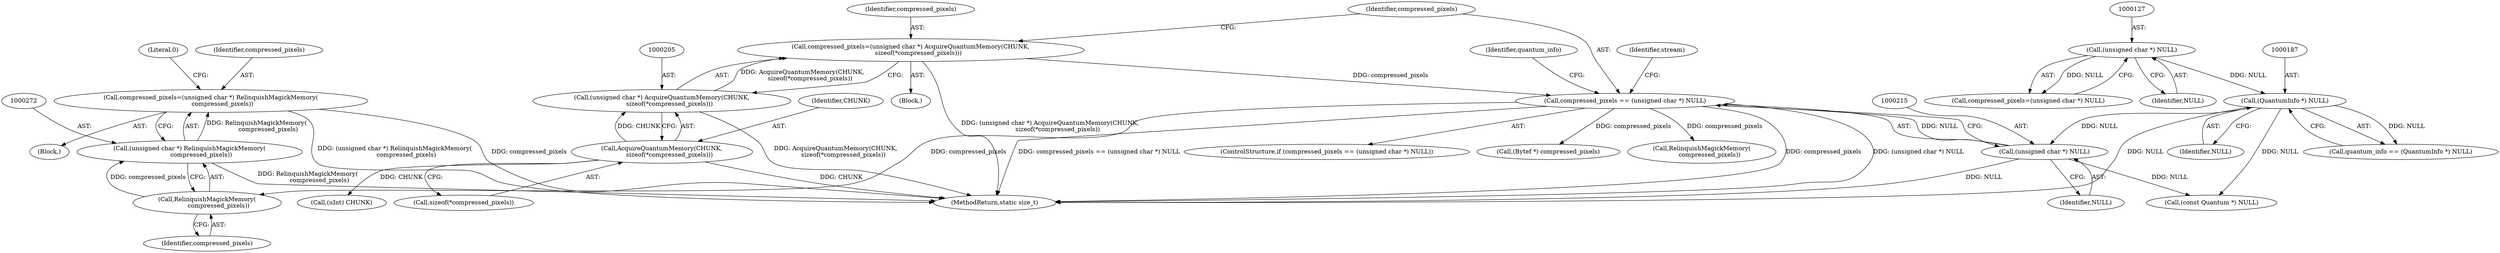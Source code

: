 digraph "0_ImageMagick_8a43abefb38c5e29138e1c9c515b313363541c06@pointer" {
"1000269" [label="(Call,compressed_pixels=(unsigned char *) RelinquishMagickMemory(\n            compressed_pixels))"];
"1000271" [label="(Call,(unsigned char *) RelinquishMagickMemory(\n            compressed_pixels))"];
"1000273" [label="(Call,RelinquishMagickMemory(\n            compressed_pixels))"];
"1000212" [label="(Call,compressed_pixels == (unsigned char *) NULL)"];
"1000202" [label="(Call,compressed_pixels=(unsigned char *) AcquireQuantumMemory(CHUNK,\n        sizeof(*compressed_pixels)))"];
"1000204" [label="(Call,(unsigned char *) AcquireQuantumMemory(CHUNK,\n        sizeof(*compressed_pixels)))"];
"1000206" [label="(Call,AcquireQuantumMemory(CHUNK,\n        sizeof(*compressed_pixels)))"];
"1000214" [label="(Call,(unsigned char *) NULL)"];
"1000186" [label="(Call,(QuantumInfo *) NULL)"];
"1000126" [label="(Call,(unsigned char *) NULL)"];
"1000188" [label="(Identifier,NULL)"];
"1000206" [label="(Call,AcquireQuantumMemory(CHUNK,\n        sizeof(*compressed_pixels)))"];
"1000219" [label="(Identifier,quantum_info)"];
"1000212" [label="(Call,compressed_pixels == (unsigned char *) NULL)"];
"1000203" [label="(Identifier,compressed_pixels)"];
"1000211" [label="(ControlStructure,if (compressed_pixels == (unsigned char *) NULL))"];
"1000208" [label="(Call,sizeof(*compressed_pixels))"];
"1000124" [label="(Call,compressed_pixels=(unsigned char *) NULL)"];
"1000305" [label="(Call,(const Quantum *) NULL)"];
"1000214" [label="(Call,(unsigned char *) NULL)"];
"1000202" [label="(Call,compressed_pixels=(unsigned char *) AcquireQuantumMemory(CHUNK,\n        sizeof(*compressed_pixels)))"];
"1000276" [label="(Literal,0)"];
"1000478" [label="(MethodReturn,static size_t)"];
"1000270" [label="(Identifier,compressed_pixels)"];
"1000271" [label="(Call,(unsigned char *) RelinquishMagickMemory(\n            compressed_pixels))"];
"1000213" [label="(Identifier,compressed_pixels)"];
"1000126" [label="(Call,(unsigned char *) NULL)"];
"1000201" [label="(Block,)"];
"1000207" [label="(Identifier,CHUNK)"];
"1000216" [label="(Identifier,NULL)"];
"1000128" [label="(Identifier,NULL)"];
"1000264" [label="(Block,)"];
"1000184" [label="(Call,quantum_info == (QuantumInfo *) NULL)"];
"1000273" [label="(Call,RelinquishMagickMemory(\n            compressed_pixels))"];
"1000407" [label="(Call,(uInt) CHUNK)"];
"1000204" [label="(Call,(unsigned char *) AcquireQuantumMemory(CHUNK,\n        sizeof(*compressed_pixels)))"];
"1000269" [label="(Call,compressed_pixels=(unsigned char *) RelinquishMagickMemory(\n            compressed_pixels))"];
"1000274" [label="(Identifier,compressed_pixels)"];
"1000186" [label="(Call,(QuantumInfo *) NULL)"];
"1000414" [label="(Call,(Bytef *) compressed_pixels)"];
"1000226" [label="(Identifier,stream)"];
"1000470" [label="(Call,RelinquishMagickMemory(\n        compressed_pixels))"];
"1000269" -> "1000264"  [label="AST: "];
"1000269" -> "1000271"  [label="CFG: "];
"1000270" -> "1000269"  [label="AST: "];
"1000271" -> "1000269"  [label="AST: "];
"1000276" -> "1000269"  [label="CFG: "];
"1000269" -> "1000478"  [label="DDG: compressed_pixels"];
"1000269" -> "1000478"  [label="DDG: (unsigned char *) RelinquishMagickMemory(\n            compressed_pixels)"];
"1000271" -> "1000269"  [label="DDG: RelinquishMagickMemory(\n            compressed_pixels)"];
"1000271" -> "1000273"  [label="CFG: "];
"1000272" -> "1000271"  [label="AST: "];
"1000273" -> "1000271"  [label="AST: "];
"1000271" -> "1000478"  [label="DDG: RelinquishMagickMemory(\n            compressed_pixels)"];
"1000273" -> "1000271"  [label="DDG: compressed_pixels"];
"1000273" -> "1000274"  [label="CFG: "];
"1000274" -> "1000273"  [label="AST: "];
"1000212" -> "1000273"  [label="DDG: compressed_pixels"];
"1000212" -> "1000211"  [label="AST: "];
"1000212" -> "1000214"  [label="CFG: "];
"1000213" -> "1000212"  [label="AST: "];
"1000214" -> "1000212"  [label="AST: "];
"1000219" -> "1000212"  [label="CFG: "];
"1000226" -> "1000212"  [label="CFG: "];
"1000212" -> "1000478"  [label="DDG: (unsigned char *) NULL"];
"1000212" -> "1000478"  [label="DDG: compressed_pixels == (unsigned char *) NULL"];
"1000212" -> "1000478"  [label="DDG: compressed_pixels"];
"1000202" -> "1000212"  [label="DDG: compressed_pixels"];
"1000214" -> "1000212"  [label="DDG: NULL"];
"1000212" -> "1000414"  [label="DDG: compressed_pixels"];
"1000212" -> "1000470"  [label="DDG: compressed_pixels"];
"1000202" -> "1000201"  [label="AST: "];
"1000202" -> "1000204"  [label="CFG: "];
"1000203" -> "1000202"  [label="AST: "];
"1000204" -> "1000202"  [label="AST: "];
"1000213" -> "1000202"  [label="CFG: "];
"1000202" -> "1000478"  [label="DDG: (unsigned char *) AcquireQuantumMemory(CHUNK,\n        sizeof(*compressed_pixels))"];
"1000204" -> "1000202"  [label="DDG: AcquireQuantumMemory(CHUNK,\n        sizeof(*compressed_pixels))"];
"1000204" -> "1000206"  [label="CFG: "];
"1000205" -> "1000204"  [label="AST: "];
"1000206" -> "1000204"  [label="AST: "];
"1000204" -> "1000478"  [label="DDG: AcquireQuantumMemory(CHUNK,\n        sizeof(*compressed_pixels))"];
"1000206" -> "1000204"  [label="DDG: CHUNK"];
"1000206" -> "1000208"  [label="CFG: "];
"1000207" -> "1000206"  [label="AST: "];
"1000208" -> "1000206"  [label="AST: "];
"1000206" -> "1000478"  [label="DDG: CHUNK"];
"1000206" -> "1000407"  [label="DDG: CHUNK"];
"1000214" -> "1000216"  [label="CFG: "];
"1000215" -> "1000214"  [label="AST: "];
"1000216" -> "1000214"  [label="AST: "];
"1000214" -> "1000478"  [label="DDG: NULL"];
"1000186" -> "1000214"  [label="DDG: NULL"];
"1000214" -> "1000305"  [label="DDG: NULL"];
"1000186" -> "1000184"  [label="AST: "];
"1000186" -> "1000188"  [label="CFG: "];
"1000187" -> "1000186"  [label="AST: "];
"1000188" -> "1000186"  [label="AST: "];
"1000184" -> "1000186"  [label="CFG: "];
"1000186" -> "1000478"  [label="DDG: NULL"];
"1000186" -> "1000184"  [label="DDG: NULL"];
"1000126" -> "1000186"  [label="DDG: NULL"];
"1000186" -> "1000305"  [label="DDG: NULL"];
"1000126" -> "1000124"  [label="AST: "];
"1000126" -> "1000128"  [label="CFG: "];
"1000127" -> "1000126"  [label="AST: "];
"1000128" -> "1000126"  [label="AST: "];
"1000124" -> "1000126"  [label="CFG: "];
"1000126" -> "1000124"  [label="DDG: NULL"];
}
